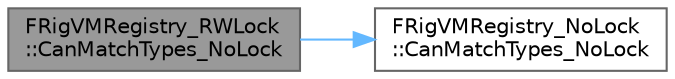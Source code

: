 digraph "FRigVMRegistry_RWLock::CanMatchTypes_NoLock"
{
 // INTERACTIVE_SVG=YES
 // LATEX_PDF_SIZE
  bgcolor="transparent";
  edge [fontname=Helvetica,fontsize=10,labelfontname=Helvetica,labelfontsize=10];
  node [fontname=Helvetica,fontsize=10,shape=box,height=0.2,width=0.4];
  rankdir="LR";
  Node1 [id="Node000001",label="FRigVMRegistry_RWLock\l::CanMatchTypes_NoLock",height=0.2,width=0.4,color="gray40", fillcolor="grey60", style="filled", fontcolor="black",tooltip=" "];
  Node1 -> Node2 [id="edge1_Node000001_Node000002",color="steelblue1",style="solid",tooltip=" "];
  Node2 [id="Node000002",label="FRigVMRegistry_NoLock\l::CanMatchTypes_NoLock",height=0.2,width=0.4,color="grey40", fillcolor="white", style="filled",URL="$d4/da1/structFRigVMRegistry__NoLock.html#a0970b17cabf4001807d88c3f6a1c0289",tooltip=" "];
}
